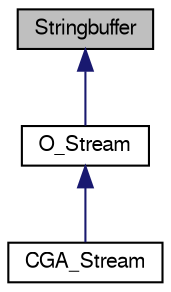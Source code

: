 digraph G
{
  bgcolor="transparent";
  edge [fontname="FreeSans",fontsize="10",labelfontname="FreeSans",labelfontsize="10"];
  node [fontname="FreeSans",fontsize="10",shape=record];
  Node1 [label="Stringbuffer",height=0.2,width=0.4,color="black", fillcolor="grey75", style="filled" fontcolor="black"];
  Node1 -> Node2 [dir=back,color="midnightblue",fontsize="10",style="solid",fontname="FreeSans"];
  Node2 [label="O_Stream",height=0.2,width=0.4,color="black",URL="$classO__Stream.html"];
  Node2 -> Node3 [dir=back,color="midnightblue",fontsize="10",style="solid",fontname="FreeSans"];
  Node3 [label="CGA_Stream",height=0.2,width=0.4,color="black",URL="$classCGA__Stream.html"];
}
